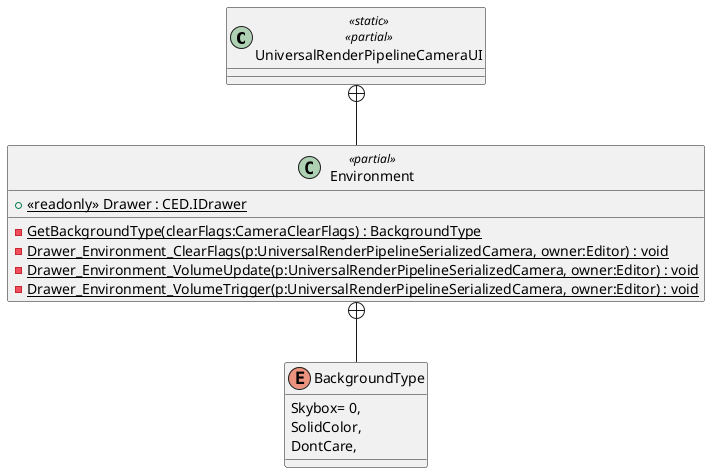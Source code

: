 @startuml
class UniversalRenderPipelineCameraUI <<static>> <<partial>> {
}
class Environment <<partial>> {
    + {static} <<readonly>> Drawer : CED.IDrawer
    {static} - GetBackgroundType(clearFlags:CameraClearFlags) : BackgroundType
    {static} - Drawer_Environment_ClearFlags(p:UniversalRenderPipelineSerializedCamera, owner:Editor) : void
    {static} - Drawer_Environment_VolumeUpdate(p:UniversalRenderPipelineSerializedCamera, owner:Editor) : void
    {static} - Drawer_Environment_VolumeTrigger(p:UniversalRenderPipelineSerializedCamera, owner:Editor) : void
}
enum BackgroundType {
    Skybox= 0,
    SolidColor,
    DontCare,
}
UniversalRenderPipelineCameraUI +-- Environment
Environment +-- BackgroundType
@enduml
